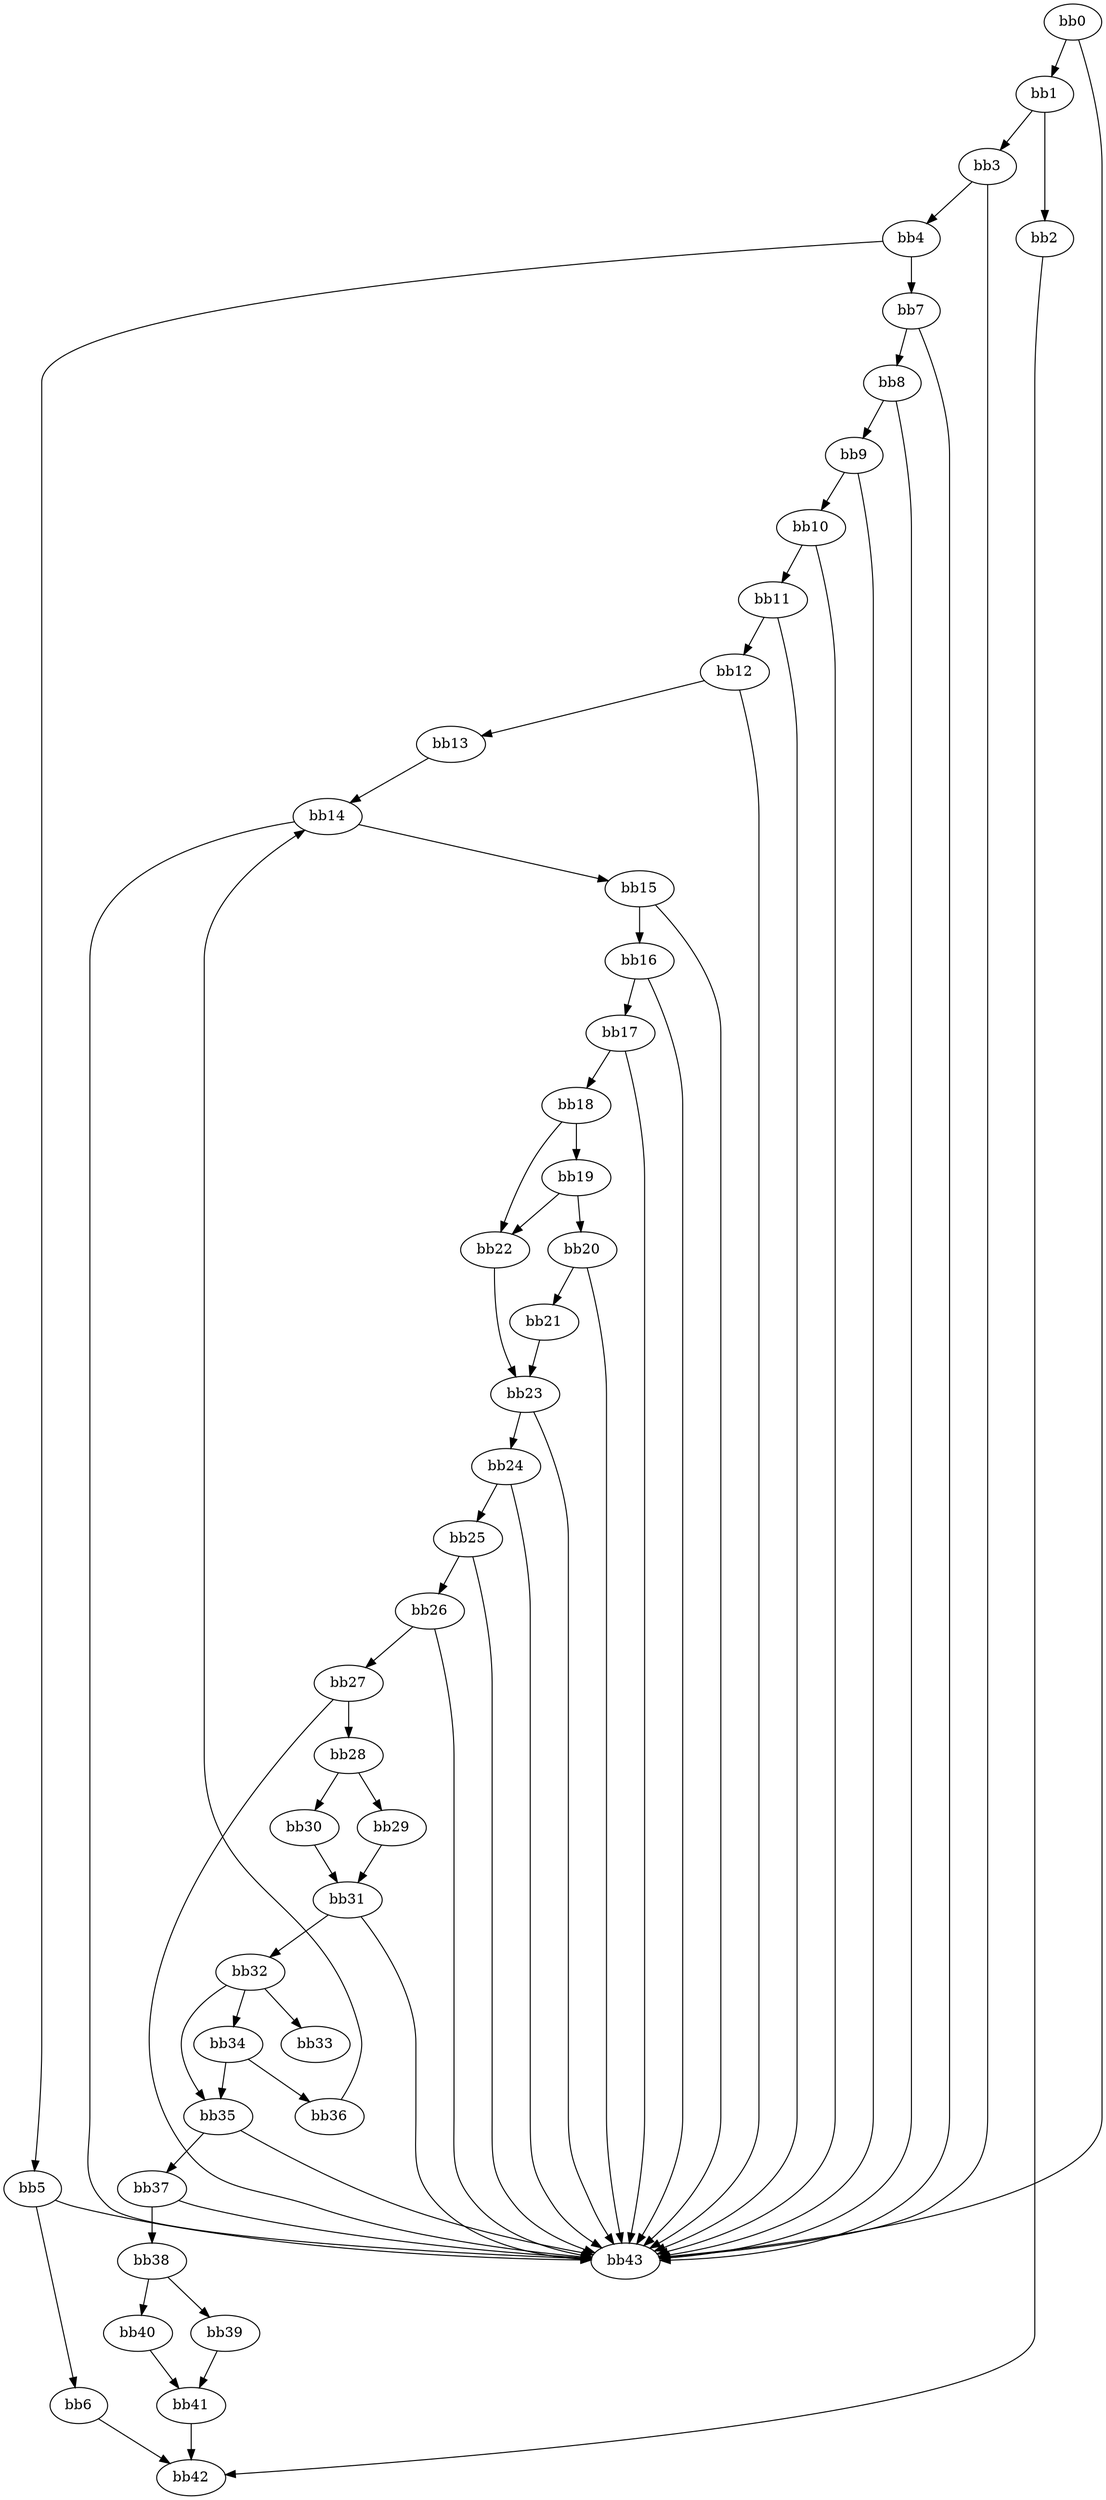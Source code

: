 digraph {
    0 [ label = "bb0\l" ]
    1 [ label = "bb1\l" ]
    2 [ label = "bb2\l" ]
    3 [ label = "bb3\l" ]
    4 [ label = "bb4\l" ]
    5 [ label = "bb5\l" ]
    6 [ label = "bb6\l" ]
    7 [ label = "bb7\l" ]
    8 [ label = "bb8\l" ]
    9 [ label = "bb9\l" ]
    10 [ label = "bb10\l" ]
    11 [ label = "bb11\l" ]
    12 [ label = "bb12\l" ]
    13 [ label = "bb13\l" ]
    14 [ label = "bb14\l" ]
    15 [ label = "bb15\l" ]
    16 [ label = "bb16\l" ]
    17 [ label = "bb17\l" ]
    18 [ label = "bb18\l" ]
    19 [ label = "bb19\l" ]
    20 [ label = "bb20\l" ]
    21 [ label = "bb21\l" ]
    22 [ label = "bb22\l" ]
    23 [ label = "bb23\l" ]
    24 [ label = "bb24\l" ]
    25 [ label = "bb25\l" ]
    26 [ label = "bb26\l" ]
    27 [ label = "bb27\l" ]
    28 [ label = "bb28\l" ]
    29 [ label = "bb29\l" ]
    30 [ label = "bb30\l" ]
    31 [ label = "bb31\l" ]
    32 [ label = "bb32\l" ]
    33 [ label = "bb33\l" ]
    34 [ label = "bb34\l" ]
    35 [ label = "bb35\l" ]
    36 [ label = "bb36\l" ]
    37 [ label = "bb37\l" ]
    38 [ label = "bb38\l" ]
    39 [ label = "bb39\l" ]
    40 [ label = "bb40\l" ]
    41 [ label = "bb41\l" ]
    42 [ label = "bb42\l" ]
    43 [ label = "bb43\l" ]
    0 -> 1 [ ]
    0 -> 43 [ ]
    1 -> 2 [ ]
    1 -> 3 [ ]
    2 -> 42 [ ]
    3 -> 4 [ ]
    3 -> 43 [ ]
    4 -> 5 [ ]
    4 -> 7 [ ]
    5 -> 6 [ ]
    5 -> 43 [ ]
    6 -> 42 [ ]
    7 -> 8 [ ]
    7 -> 43 [ ]
    8 -> 9 [ ]
    8 -> 43 [ ]
    9 -> 10 [ ]
    9 -> 43 [ ]
    10 -> 11 [ ]
    10 -> 43 [ ]
    11 -> 12 [ ]
    11 -> 43 [ ]
    12 -> 13 [ ]
    12 -> 43 [ ]
    13 -> 14 [ ]
    14 -> 15 [ ]
    14 -> 43 [ ]
    15 -> 16 [ ]
    15 -> 43 [ ]
    16 -> 17 [ ]
    16 -> 43 [ ]
    17 -> 18 [ ]
    17 -> 43 [ ]
    18 -> 19 [ ]
    18 -> 22 [ ]
    19 -> 20 [ ]
    19 -> 22 [ ]
    20 -> 21 [ ]
    20 -> 43 [ ]
    21 -> 23 [ ]
    22 -> 23 [ ]
    23 -> 24 [ ]
    23 -> 43 [ ]
    24 -> 25 [ ]
    24 -> 43 [ ]
    25 -> 26 [ ]
    25 -> 43 [ ]
    26 -> 27 [ ]
    26 -> 43 [ ]
    27 -> 28 [ ]
    27 -> 43 [ ]
    28 -> 29 [ ]
    28 -> 30 [ ]
    29 -> 31 [ ]
    30 -> 31 [ ]
    31 -> 32 [ ]
    31 -> 43 [ ]
    32 -> 33 [ ]
    32 -> 34 [ ]
    32 -> 35 [ ]
    34 -> 35 [ ]
    34 -> 36 [ ]
    35 -> 37 [ ]
    35 -> 43 [ ]
    36 -> 14 [ ]
    37 -> 38 [ ]
    37 -> 43 [ ]
    38 -> 39 [ ]
    38 -> 40 [ ]
    39 -> 41 [ ]
    40 -> 41 [ ]
    41 -> 42 [ ]
}

